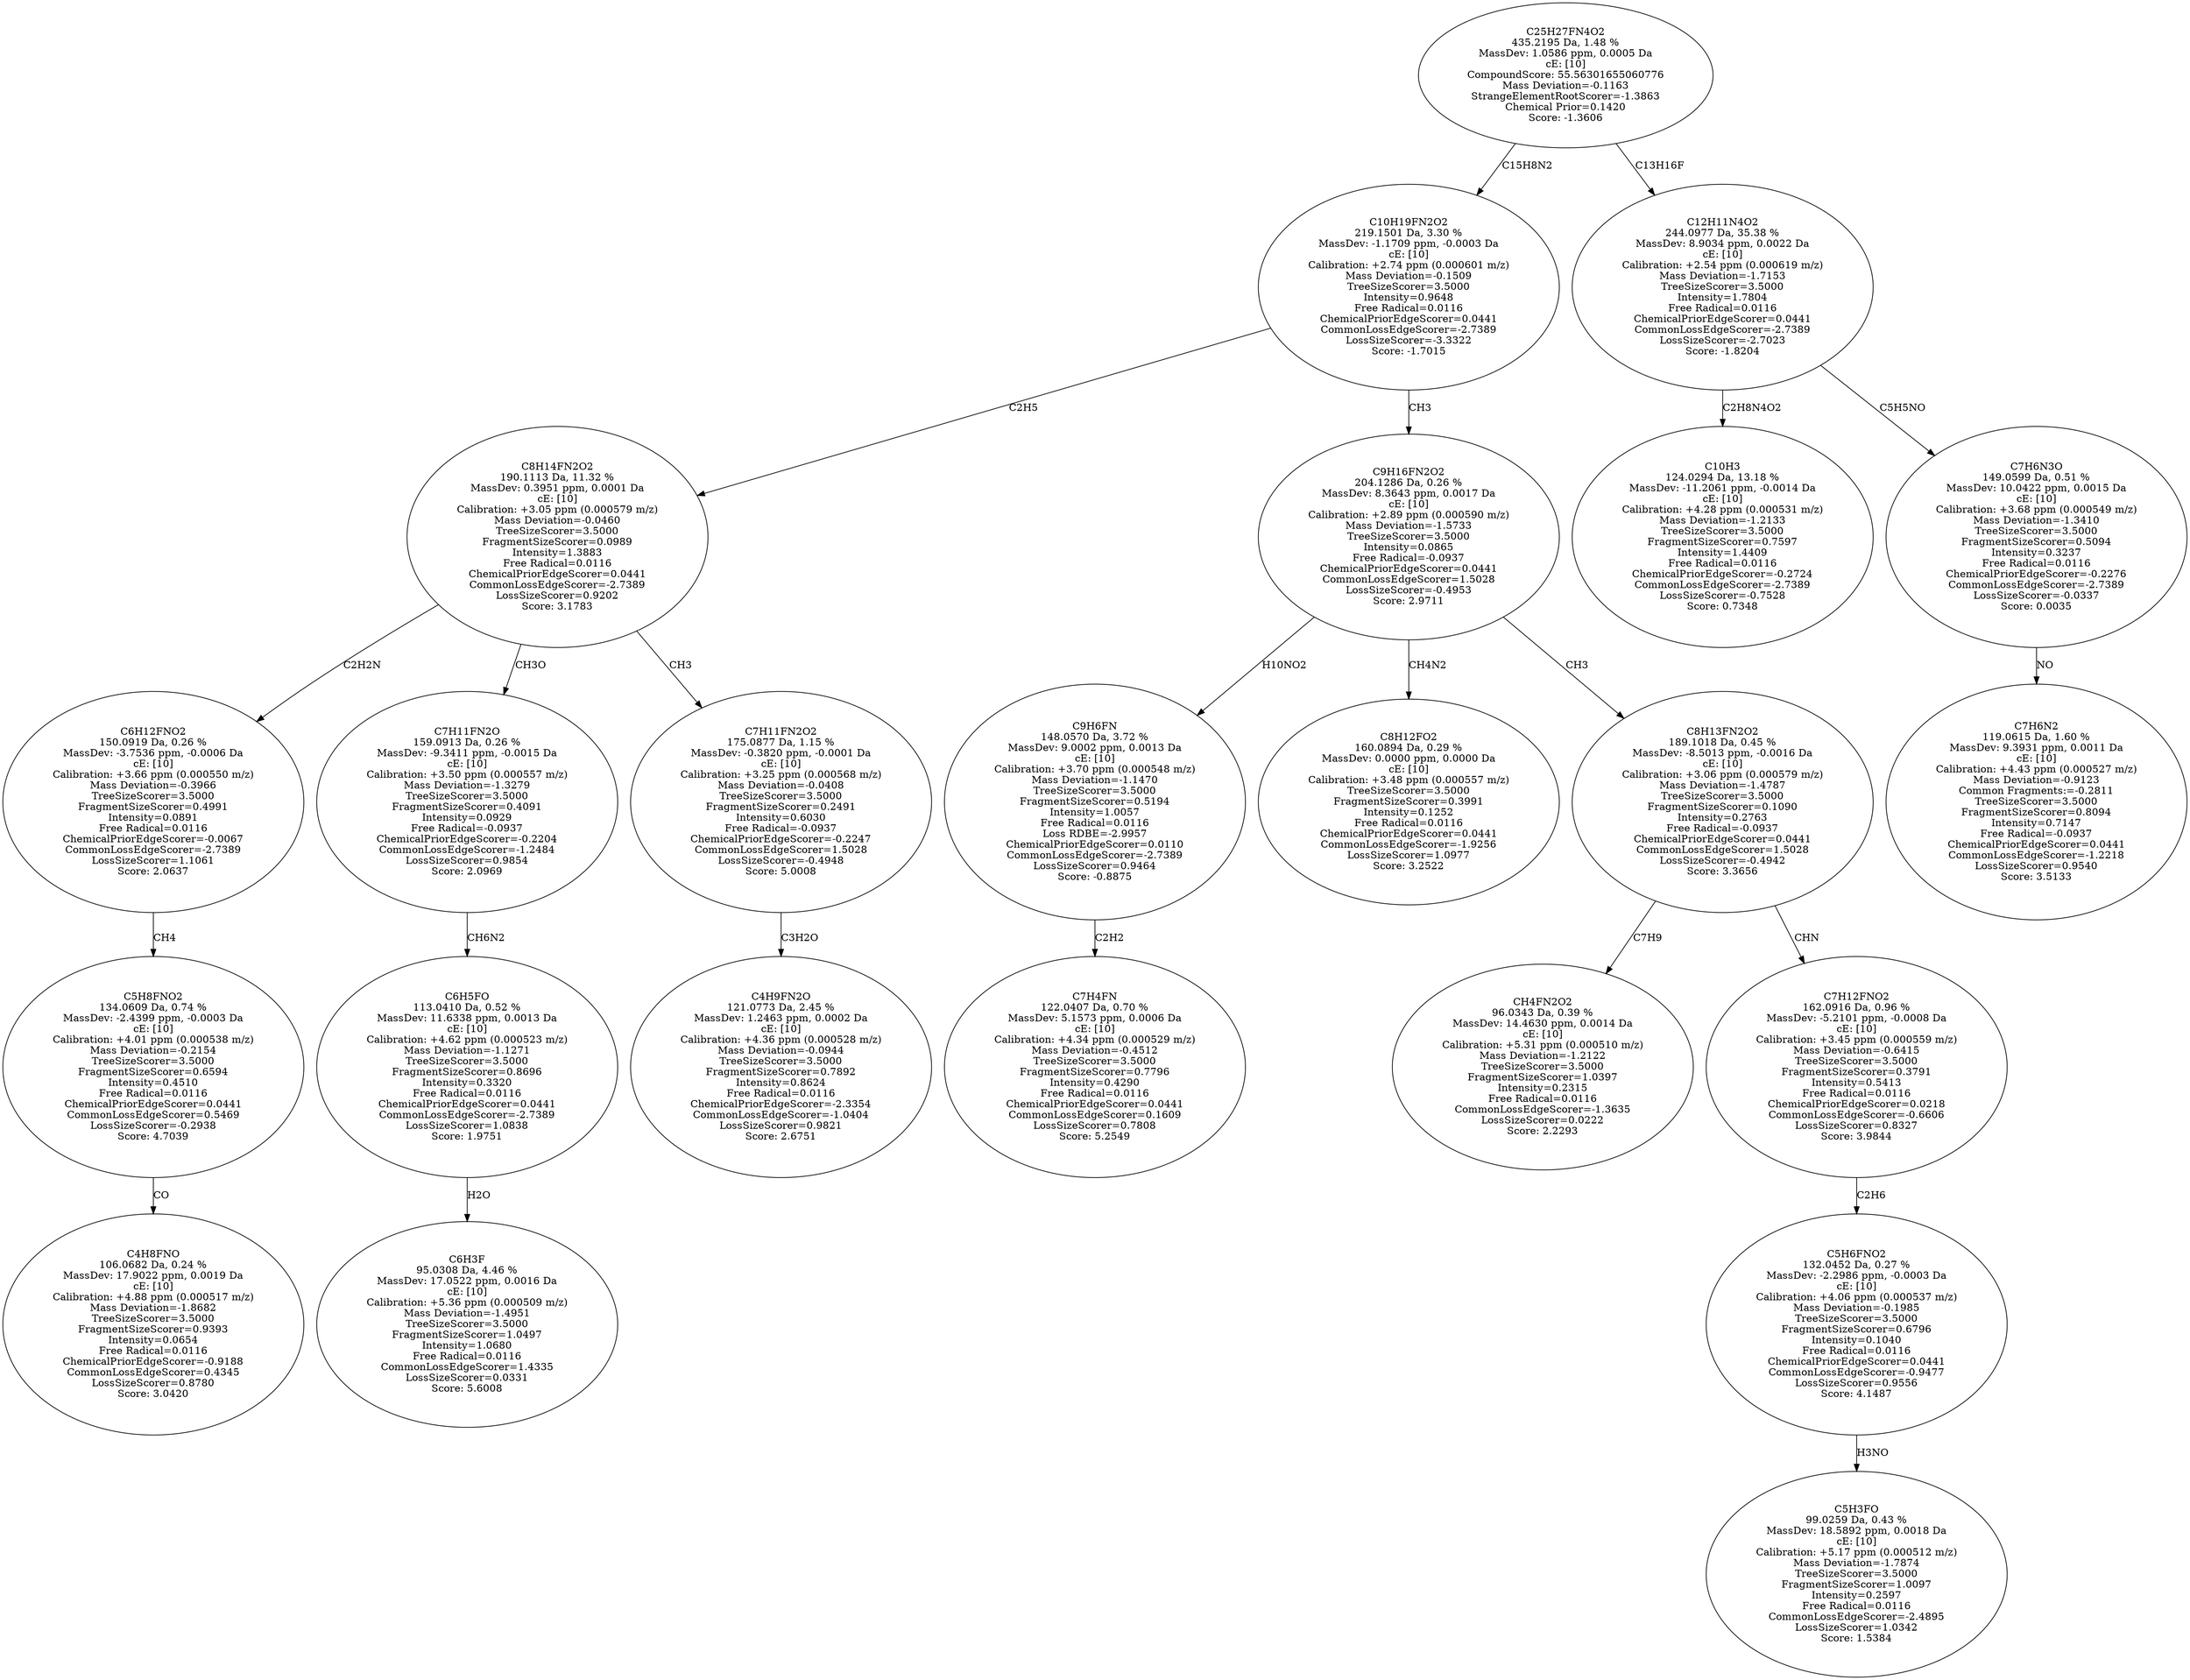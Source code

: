 strict digraph {
v1 [label="C4H8FNO\n106.0682 Da, 0.24 %\nMassDev: 17.9022 ppm, 0.0019 Da\ncE: [10]\nCalibration: +4.88 ppm (0.000517 m/z)\nMass Deviation=-1.8682\nTreeSizeScorer=3.5000\nFragmentSizeScorer=0.9393\nIntensity=0.0654\nFree Radical=0.0116\nChemicalPriorEdgeScorer=-0.9188\nCommonLossEdgeScorer=0.4345\nLossSizeScorer=0.8780\nScore: 3.0420"];
v2 [label="C5H8FNO2\n134.0609 Da, 0.74 %\nMassDev: -2.4399 ppm, -0.0003 Da\ncE: [10]\nCalibration: +4.01 ppm (0.000538 m/z)\nMass Deviation=-0.2154\nTreeSizeScorer=3.5000\nFragmentSizeScorer=0.6594\nIntensity=0.4510\nFree Radical=0.0116\nChemicalPriorEdgeScorer=0.0441\nCommonLossEdgeScorer=0.5469\nLossSizeScorer=-0.2938\nScore: 4.7039"];
v3 [label="C6H12FNO2\n150.0919 Da, 0.26 %\nMassDev: -3.7536 ppm, -0.0006 Da\ncE: [10]\nCalibration: +3.66 ppm (0.000550 m/z)\nMass Deviation=-0.3966\nTreeSizeScorer=3.5000\nFragmentSizeScorer=0.4991\nIntensity=0.0891\nFree Radical=0.0116\nChemicalPriorEdgeScorer=-0.0067\nCommonLossEdgeScorer=-2.7389\nLossSizeScorer=1.1061\nScore: 2.0637"];
v4 [label="C6H3F\n95.0308 Da, 4.46 %\nMassDev: 17.0522 ppm, 0.0016 Da\ncE: [10]\nCalibration: +5.36 ppm (0.000509 m/z)\nMass Deviation=-1.4951\nTreeSizeScorer=3.5000\nFragmentSizeScorer=1.0497\nIntensity=1.0680\nFree Radical=0.0116\nCommonLossEdgeScorer=1.4335\nLossSizeScorer=0.0331\nScore: 5.6008"];
v5 [label="C6H5FO\n113.0410 Da, 0.52 %\nMassDev: 11.6338 ppm, 0.0013 Da\ncE: [10]\nCalibration: +4.62 ppm (0.000523 m/z)\nMass Deviation=-1.1271\nTreeSizeScorer=3.5000\nFragmentSizeScorer=0.8696\nIntensity=0.3320\nFree Radical=0.0116\nChemicalPriorEdgeScorer=0.0441\nCommonLossEdgeScorer=-2.7389\nLossSizeScorer=1.0838\nScore: 1.9751"];
v6 [label="C7H11FN2O\n159.0913 Da, 0.26 %\nMassDev: -9.3411 ppm, -0.0015 Da\ncE: [10]\nCalibration: +3.50 ppm (0.000557 m/z)\nMass Deviation=-1.3279\nTreeSizeScorer=3.5000\nFragmentSizeScorer=0.4091\nIntensity=0.0929\nFree Radical=-0.0937\nChemicalPriorEdgeScorer=-0.2204\nCommonLossEdgeScorer=-1.2484\nLossSizeScorer=0.9854\nScore: 2.0969"];
v7 [label="C4H9FN2O\n121.0773 Da, 2.45 %\nMassDev: 1.2463 ppm, 0.0002 Da\ncE: [10]\nCalibration: +4.36 ppm (0.000528 m/z)\nMass Deviation=-0.0944\nTreeSizeScorer=3.5000\nFragmentSizeScorer=0.7892\nIntensity=0.8624\nFree Radical=0.0116\nChemicalPriorEdgeScorer=-2.3354\nCommonLossEdgeScorer=-1.0404\nLossSizeScorer=0.9821\nScore: 2.6751"];
v8 [label="C7H11FN2O2\n175.0877 Da, 1.15 %\nMassDev: -0.3820 ppm, -0.0001 Da\ncE: [10]\nCalibration: +3.25 ppm (0.000568 m/z)\nMass Deviation=-0.0408\nTreeSizeScorer=3.5000\nFragmentSizeScorer=0.2491\nIntensity=0.6030\nFree Radical=-0.0937\nChemicalPriorEdgeScorer=-0.2247\nCommonLossEdgeScorer=1.5028\nLossSizeScorer=-0.4948\nScore: 5.0008"];
v9 [label="C8H14FN2O2\n190.1113 Da, 11.32 %\nMassDev: 0.3951 ppm, 0.0001 Da\ncE: [10]\nCalibration: +3.05 ppm (0.000579 m/z)\nMass Deviation=-0.0460\nTreeSizeScorer=3.5000\nFragmentSizeScorer=0.0989\nIntensity=1.3883\nFree Radical=0.0116\nChemicalPriorEdgeScorer=0.0441\nCommonLossEdgeScorer=-2.7389\nLossSizeScorer=0.9202\nScore: 3.1783"];
v10 [label="C7H4FN\n122.0407 Da, 0.70 %\nMassDev: 5.1573 ppm, 0.0006 Da\ncE: [10]\nCalibration: +4.34 ppm (0.000529 m/z)\nMass Deviation=-0.4512\nTreeSizeScorer=3.5000\nFragmentSizeScorer=0.7796\nIntensity=0.4290\nFree Radical=0.0116\nChemicalPriorEdgeScorer=0.0441\nCommonLossEdgeScorer=0.1609\nLossSizeScorer=0.7808\nScore: 5.2549"];
v11 [label="C9H6FN\n148.0570 Da, 3.72 %\nMassDev: 9.0002 ppm, 0.0013 Da\ncE: [10]\nCalibration: +3.70 ppm (0.000548 m/z)\nMass Deviation=-1.1470\nTreeSizeScorer=3.5000\nFragmentSizeScorer=0.5194\nIntensity=1.0057\nFree Radical=0.0116\nLoss RDBE=-2.9957\nChemicalPriorEdgeScorer=0.0110\nCommonLossEdgeScorer=-2.7389\nLossSizeScorer=0.9464\nScore: -0.8875"];
v12 [label="C8H12FO2\n160.0894 Da, 0.29 %\nMassDev: 0.0000 ppm, 0.0000 Da\ncE: [10]\nCalibration: +3.48 ppm (0.000557 m/z)\nTreeSizeScorer=3.5000\nFragmentSizeScorer=0.3991\nIntensity=0.1252\nFree Radical=0.0116\nChemicalPriorEdgeScorer=0.0441\nCommonLossEdgeScorer=-1.9256\nLossSizeScorer=1.0977\nScore: 3.2522"];
v13 [label="CH4FN2O2\n96.0343 Da, 0.39 %\nMassDev: 14.4630 ppm, 0.0014 Da\ncE: [10]\nCalibration: +5.31 ppm (0.000510 m/z)\nMass Deviation=-1.2122\nTreeSizeScorer=3.5000\nFragmentSizeScorer=1.0397\nIntensity=0.2315\nFree Radical=0.0116\nCommonLossEdgeScorer=-1.3635\nLossSizeScorer=0.0222\nScore: 2.2293"];
v14 [label="C5H3FO\n99.0259 Da, 0.43 %\nMassDev: 18.5892 ppm, 0.0018 Da\ncE: [10]\nCalibration: +5.17 ppm (0.000512 m/z)\nMass Deviation=-1.7874\nTreeSizeScorer=3.5000\nFragmentSizeScorer=1.0097\nIntensity=0.2597\nFree Radical=0.0116\nCommonLossEdgeScorer=-2.4895\nLossSizeScorer=1.0342\nScore: 1.5384"];
v15 [label="C5H6FNO2\n132.0452 Da, 0.27 %\nMassDev: -2.2986 ppm, -0.0003 Da\ncE: [10]\nCalibration: +4.06 ppm (0.000537 m/z)\nMass Deviation=-0.1985\nTreeSizeScorer=3.5000\nFragmentSizeScorer=0.6796\nIntensity=0.1040\nFree Radical=0.0116\nChemicalPriorEdgeScorer=0.0441\nCommonLossEdgeScorer=-0.9477\nLossSizeScorer=0.9556\nScore: 4.1487"];
v16 [label="C7H12FNO2\n162.0916 Da, 0.96 %\nMassDev: -5.2101 ppm, -0.0008 Da\ncE: [10]\nCalibration: +3.45 ppm (0.000559 m/z)\nMass Deviation=-0.6415\nTreeSizeScorer=3.5000\nFragmentSizeScorer=0.3791\nIntensity=0.5413\nFree Radical=0.0116\nChemicalPriorEdgeScorer=0.0218\nCommonLossEdgeScorer=-0.6606\nLossSizeScorer=0.8327\nScore: 3.9844"];
v17 [label="C8H13FN2O2\n189.1018 Da, 0.45 %\nMassDev: -8.5013 ppm, -0.0016 Da\ncE: [10]\nCalibration: +3.06 ppm (0.000579 m/z)\nMass Deviation=-1.4787\nTreeSizeScorer=3.5000\nFragmentSizeScorer=0.1090\nIntensity=0.2763\nFree Radical=-0.0937\nChemicalPriorEdgeScorer=0.0441\nCommonLossEdgeScorer=1.5028\nLossSizeScorer=-0.4942\nScore: 3.3656"];
v18 [label="C9H16FN2O2\n204.1286 Da, 0.26 %\nMassDev: 8.3643 ppm, 0.0017 Da\ncE: [10]\nCalibration: +2.89 ppm (0.000590 m/z)\nMass Deviation=-1.5733\nTreeSizeScorer=3.5000\nIntensity=0.0865\nFree Radical=-0.0937\nChemicalPriorEdgeScorer=0.0441\nCommonLossEdgeScorer=1.5028\nLossSizeScorer=-0.4953\nScore: 2.9711"];
v19 [label="C10H19FN2O2\n219.1501 Da, 3.30 %\nMassDev: -1.1709 ppm, -0.0003 Da\ncE: [10]\nCalibration: +2.74 ppm (0.000601 m/z)\nMass Deviation=-0.1509\nTreeSizeScorer=3.5000\nIntensity=0.9648\nFree Radical=0.0116\nChemicalPriorEdgeScorer=0.0441\nCommonLossEdgeScorer=-2.7389\nLossSizeScorer=-3.3322\nScore: -1.7015"];
v20 [label="C10H3\n124.0294 Da, 13.18 %\nMassDev: -11.2061 ppm, -0.0014 Da\ncE: [10]\nCalibration: +4.28 ppm (0.000531 m/z)\nMass Deviation=-1.2133\nTreeSizeScorer=3.5000\nFragmentSizeScorer=0.7597\nIntensity=1.4409\nFree Radical=0.0116\nChemicalPriorEdgeScorer=-0.2724\nCommonLossEdgeScorer=-2.7389\nLossSizeScorer=-0.7528\nScore: 0.7348"];
v21 [label="C7H6N2\n119.0615 Da, 1.60 %\nMassDev: 9.3931 ppm, 0.0011 Da\ncE: [10]\nCalibration: +4.43 ppm (0.000527 m/z)\nMass Deviation=-0.9123\nCommon Fragments:=-0.2811\nTreeSizeScorer=3.5000\nFragmentSizeScorer=0.8094\nIntensity=0.7147\nFree Radical=-0.0937\nChemicalPriorEdgeScorer=0.0441\nCommonLossEdgeScorer=-1.2218\nLossSizeScorer=0.9540\nScore: 3.5133"];
v22 [label="C7H6N3O\n149.0599 Da, 0.51 %\nMassDev: 10.0422 ppm, 0.0015 Da\ncE: [10]\nCalibration: +3.68 ppm (0.000549 m/z)\nMass Deviation=-1.3410\nTreeSizeScorer=3.5000\nFragmentSizeScorer=0.5094\nIntensity=0.3237\nFree Radical=0.0116\nChemicalPriorEdgeScorer=-0.2276\nCommonLossEdgeScorer=-2.7389\nLossSizeScorer=-0.0337\nScore: 0.0035"];
v23 [label="C12H11N4O2\n244.0977 Da, 35.38 %\nMassDev: 8.9034 ppm, 0.0022 Da\ncE: [10]\nCalibration: +2.54 ppm (0.000619 m/z)\nMass Deviation=-1.7153\nTreeSizeScorer=3.5000\nIntensity=1.7804\nFree Radical=0.0116\nChemicalPriorEdgeScorer=0.0441\nCommonLossEdgeScorer=-2.7389\nLossSizeScorer=-2.7023\nScore: -1.8204"];
v24 [label="C25H27FN4O2\n435.2195 Da, 1.48 %\nMassDev: 1.0586 ppm, 0.0005 Da\ncE: [10]\nCompoundScore: 55.56301655060776\nMass Deviation=-0.1163\nStrangeElementRootScorer=-1.3863\nChemical Prior=0.1420\nScore: -1.3606"];
v2 -> v1 [label="CO"];
v3 -> v2 [label="CH4"];
v9 -> v3 [label="C2H2N"];
v5 -> v4 [label="H2O"];
v6 -> v5 [label="CH6N2"];
v9 -> v6 [label="CH3O"];
v8 -> v7 [label="C3H2O"];
v9 -> v8 [label="CH3"];
v19 -> v9 [label="C2H5"];
v11 -> v10 [label="C2H2"];
v18 -> v11 [label="H10NO2"];
v18 -> v12 [label="CH4N2"];
v17 -> v13 [label="C7H9"];
v15 -> v14 [label="H3NO"];
v16 -> v15 [label="C2H6"];
v17 -> v16 [label="CHN"];
v18 -> v17 [label="CH3"];
v19 -> v18 [label="CH3"];
v24 -> v19 [label="C15H8N2"];
v23 -> v20 [label="C2H8N4O2"];
v22 -> v21 [label="NO"];
v23 -> v22 [label="C5H5NO"];
v24 -> v23 [label="C13H16F"];
}